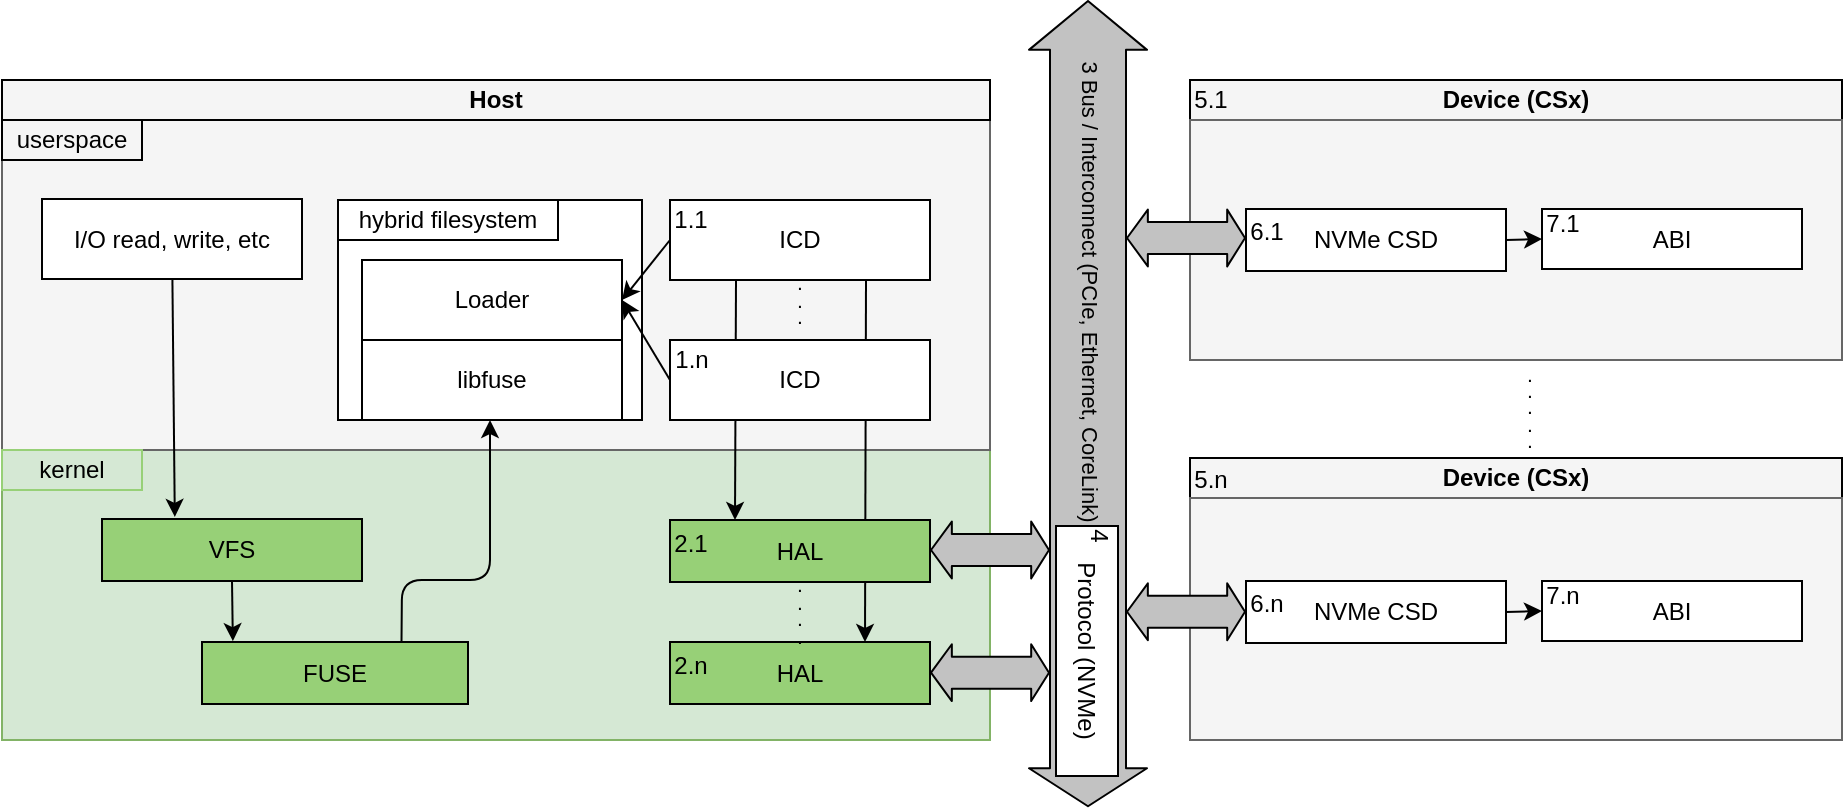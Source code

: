 <mxfile version="16.6.6" type="device"><diagram id="S2L_fBp9i6U7t1u01zK_" name="Page-1"><mxGraphModel dx="2032" dy="608" grid="1" gridSize="10" guides="1" tooltips="1" connect="1" arrows="1" fold="1" page="1" pageScale="1" pageWidth="850" pageHeight="1100" math="0" shadow="0"><root><mxCell id="0"/><mxCell id="1" parent="0"/><mxCell id="i_0_BjyM4eRB5BnsNZBt-20" value="" style="rounded=0;whiteSpace=wrap;html=1;fillColor=#d5e8d4;strokeColor=#82b366;" parent="1" vertex="1"><mxGeometry x="-120" y="265" width="494" height="145" as="geometry"/></mxCell><mxCell id="i_0_BjyM4eRB5BnsNZBt-16" value="" style="rounded=0;whiteSpace=wrap;html=1;strokeColor=#666666;fontColor=#333333;fillColor=#F5F5F5;" parent="1" vertex="1"><mxGeometry x="-120" y="100" width="494" height="165" as="geometry"/></mxCell><mxCell id="i_0_BjyM4eRB5BnsNZBt-10" value="" style="group" parent="1" vertex="1" connectable="0"><mxGeometry x="214" y="140" width="130" height="40" as="geometry"/></mxCell><mxCell id="i_0_BjyM4eRB5BnsNZBt-11" value="ICD" style="rounded=0;whiteSpace=wrap;html=1;" parent="i_0_BjyM4eRB5BnsNZBt-10" vertex="1"><mxGeometry width="130" height="40" as="geometry"/></mxCell><mxCell id="i_0_BjyM4eRB5BnsNZBt-12" value="&lt;div&gt;1.1&lt;/div&gt;" style="rounded=0;whiteSpace=wrap;html=1;labelBackgroundColor=none;strokeColor=none;fillColor=none;" parent="i_0_BjyM4eRB5BnsNZBt-10" vertex="1"><mxGeometry width="20.8" height="20" as="geometry"/></mxCell><mxCell id="i_0_BjyM4eRB5BnsNZBt-13" value="&lt;br&gt;&lt;div&gt;.&lt;/div&gt;&lt;div&gt;.&lt;/div&gt;&lt;div&gt;.&lt;/div&gt;&lt;div&gt;.&lt;br&gt;&lt;/div&gt;&lt;p&gt;&lt;/p&gt;" style="text;html=1;strokeColor=none;fillColor=none;align=center;verticalAlign=middle;whiteSpace=wrap;rounded=0;dashed=1;fontSize=7;spacing=0;fontStyle=1" parent="1" vertex="1"><mxGeometry x="214" y="180" width="130" height="30" as="geometry"/></mxCell><mxCell id="i_0_BjyM4eRB5BnsNZBt-27" value="" style="endArrow=classic;html=1;fillColor=#ffffff;fontSize=10;entryX=0.25;entryY=0;entryDx=0;entryDy=0;" parent="1" target="i_0_BjyM4eRB5BnsNZBt-22" edge="1"><mxGeometry width="50" height="50" relative="1" as="geometry"><mxPoint x="247" y="180" as="sourcePoint"/><mxPoint x="184" y="280" as="targetPoint"/><Array as="points"/></mxGeometry></mxCell><mxCell id="i_0_BjyM4eRB5BnsNZBt-24" value="" style="group" parent="1" vertex="1" connectable="0"><mxGeometry x="214" y="361" width="130" height="31" as="geometry"/></mxCell><mxCell id="i_0_BjyM4eRB5BnsNZBt-25" value="HAL" style="rounded=0;whiteSpace=wrap;html=1;fillColor=#97D077;" parent="i_0_BjyM4eRB5BnsNZBt-24" vertex="1"><mxGeometry width="130" height="31" as="geometry"/></mxCell><mxCell id="i_0_BjyM4eRB5BnsNZBt-26" value="&lt;div&gt;2.n&lt;/div&gt;" style="rounded=0;whiteSpace=wrap;html=1;labelBackgroundColor=none;strokeColor=none;fillColor=none;" parent="i_0_BjyM4eRB5BnsNZBt-24" vertex="1"><mxGeometry y="1.5" width="20.8" height="20" as="geometry"/></mxCell><mxCell id="i_0_BjyM4eRB5BnsNZBt-28" value="" style="endArrow=classic;html=1;fillColor=#ffffff;fontSize=10;entryX=0.75;entryY=0;entryDx=0;entryDy=0;" parent="1" target="i_0_BjyM4eRB5BnsNZBt-25" edge="1"><mxGeometry width="50" height="50" relative="1" as="geometry"><mxPoint x="312" y="180" as="sourcePoint"/><mxPoint x="256.5" y="290" as="targetPoint"/><Array as="points"/></mxGeometry></mxCell><mxCell id="i_0_BjyM4eRB5BnsNZBt-21" value="" style="group" parent="1" vertex="1" connectable="0"><mxGeometry x="214" y="300" width="130" height="31" as="geometry"/></mxCell><mxCell id="i_0_BjyM4eRB5BnsNZBt-22" value="HAL" style="rounded=0;whiteSpace=wrap;html=1;fillColor=#97D077;" parent="i_0_BjyM4eRB5BnsNZBt-21" vertex="1"><mxGeometry width="130" height="31" as="geometry"/></mxCell><mxCell id="i_0_BjyM4eRB5BnsNZBt-23" value="&lt;div&gt;2.1&lt;/div&gt;" style="rounded=0;whiteSpace=wrap;html=1;labelBackgroundColor=none;strokeColor=none;fillColor=none;" parent="i_0_BjyM4eRB5BnsNZBt-21" vertex="1"><mxGeometry y="1.5" width="20.8" height="20" as="geometry"/></mxCell><mxCell id="i_0_BjyM4eRB5BnsNZBt-7" value="" style="group" parent="1" vertex="1" connectable="0"><mxGeometry x="214" y="210" width="130" height="40" as="geometry"/></mxCell><mxCell id="i_0_BjyM4eRB5BnsNZBt-8" value="ICD" style="rounded=0;whiteSpace=wrap;html=1;" parent="i_0_BjyM4eRB5BnsNZBt-7" vertex="1"><mxGeometry width="130" height="40" as="geometry"/></mxCell><mxCell id="i_0_BjyM4eRB5BnsNZBt-9" value="1.n" style="rounded=0;whiteSpace=wrap;html=1;labelBackgroundColor=none;strokeColor=none;fillColor=none;" parent="i_0_BjyM4eRB5BnsNZBt-7" vertex="1"><mxGeometry width="21.667" height="20" as="geometry"/></mxCell><mxCell id="i_0_BjyM4eRB5BnsNZBt-29" value="&lt;br&gt;&lt;div&gt;.&lt;/div&gt;&lt;div&gt;.&lt;/div&gt;&lt;div&gt;.&lt;/div&gt;&lt;div&gt;.&lt;br&gt;&lt;/div&gt;&lt;p&gt;&lt;/p&gt;" style="text;html=1;strokeColor=none;fillColor=none;align=center;verticalAlign=middle;whiteSpace=wrap;rounded=0;dashed=1;fontSize=7;spacing=0;fontStyle=1" parent="1" vertex="1"><mxGeometry x="214" y="330" width="130" height="31" as="geometry"/></mxCell><mxCell id="i_0_BjyM4eRB5BnsNZBt-30" value="Host" style="text;html=1;align=center;verticalAlign=middle;whiteSpace=wrap;rounded=0;strokeColor=#000000;fillColor=#F5F5F5;fontStyle=1" parent="1" vertex="1"><mxGeometry x="-120" y="80" width="494" height="20" as="geometry"/></mxCell><mxCell id="i_0_BjyM4eRB5BnsNZBt-31" value="Device (CSx)" style="text;html=1;align=center;verticalAlign=middle;whiteSpace=wrap;rounded=0;strokeColor=#000000;fillColor=#F5F5F5;fontStyle=1" parent="1" vertex="1"><mxGeometry x="474" y="80" width="326" height="20" as="geometry"/></mxCell><mxCell id="i_0_BjyM4eRB5BnsNZBt-32" value="" style="shape=flexArrow;endArrow=classic;html=1;width=16;endSize=2.637;startArrow=block;fillColor=#C2C2C2;startSize=3.142;startWidth=11.402;endWidth=11.402;" parent="1" edge="1"><mxGeometry width="50" height="50" relative="1" as="geometry"><mxPoint x="344" y="315" as="sourcePoint"/><mxPoint x="404" y="315" as="targetPoint"/></mxGeometry></mxCell><mxCell id="i_0_BjyM4eRB5BnsNZBt-33" value="" style="shape=flexArrow;endArrow=classic;html=1;width=38;endSize=7.811;startArrow=block;fillColor=#C2C2C2;" parent="1" edge="1"><mxGeometry width="50" height="50" relative="1" as="geometry"><mxPoint x="423" y="443.63" as="sourcePoint"/><mxPoint x="423" y="40" as="targetPoint"/></mxGeometry></mxCell><mxCell id="i_0_BjyM4eRB5BnsNZBt-35" value="" style="shape=flexArrow;endArrow=classic;html=1;width=16;endSize=2.637;startArrow=block;fillColor=#C2C2C2;startSize=3.142;startWidth=11.402;endWidth=11.402;" parent="1" edge="1"><mxGeometry width="50" height="50" relative="1" as="geometry"><mxPoint x="344" y="376.33" as="sourcePoint"/><mxPoint x="404" y="376.33" as="targetPoint"/></mxGeometry></mxCell><mxCell id="i_0_BjyM4eRB5BnsNZBt-36" value="" style="rounded=0;whiteSpace=wrap;html=1;strokeColor=#666666;fontColor=#333333;fillColor=#F5F5F5;" parent="1" vertex="1"><mxGeometry x="474" y="100" width="326" height="120" as="geometry"/></mxCell><mxCell id="i_0_BjyM4eRB5BnsNZBt-37" value="&lt;div&gt;5.1&lt;/div&gt;" style="rounded=0;whiteSpace=wrap;html=1;labelBackgroundColor=none;strokeColor=none;fillColor=none;" parent="1" vertex="1"><mxGeometry x="474.0" y="80" width="20.8" height="20" as="geometry"/></mxCell><mxCell id="i_0_BjyM4eRB5BnsNZBt-38" value="&lt;p style=&quot;line-height: 50%&quot;&gt;&lt;/p&gt;&lt;div&gt;.&lt;/div&gt;&lt;div&gt;.&lt;/div&gt;&lt;div&gt;.&lt;/div&gt;&lt;div&gt;.&lt;/div&gt;&lt;div&gt;.&lt;br&gt;&lt;/div&gt;&lt;p&gt;&lt;/p&gt;" style="text;html=1;strokeColor=none;fillColor=none;align=center;verticalAlign=middle;whiteSpace=wrap;rounded=0;dashed=1;fontSize=7;spacing=0;fontStyle=1" parent="1" vertex="1"><mxGeometry x="579" y="220" width="130" height="50" as="geometry"/></mxCell><mxCell id="i_0_BjyM4eRB5BnsNZBt-39" value="Device (CSx)" style="text;html=1;align=center;verticalAlign=middle;whiteSpace=wrap;rounded=0;strokeColor=#000000;fillColor=#F5F5F5;fontStyle=1" parent="1" vertex="1"><mxGeometry x="474" y="269" width="326" height="20" as="geometry"/></mxCell><mxCell id="i_0_BjyM4eRB5BnsNZBt-40" value="" style="rounded=0;whiteSpace=wrap;html=1;strokeColor=#666666;fontColor=#333333;fillColor=#F5F5F5;" parent="1" vertex="1"><mxGeometry x="474" y="289" width="326" height="121" as="geometry"/></mxCell><mxCell id="i_0_BjyM4eRB5BnsNZBt-41" value="&lt;div&gt;5.n&lt;/div&gt;" style="rounded=0;whiteSpace=wrap;html=1;labelBackgroundColor=none;strokeColor=none;fillColor=none;" parent="1" vertex="1"><mxGeometry x="474.0" y="270" width="20.8" height="20" as="geometry"/></mxCell><mxCell id="i_0_BjyM4eRB5BnsNZBt-42" value="" style="group" parent="1" vertex="1" connectable="0"><mxGeometry x="650" y="330.5" width="130" height="30" as="geometry"/></mxCell><mxCell id="i_0_BjyM4eRB5BnsNZBt-43" value="&lt;div&gt;ABI&lt;/div&gt;" style="rounded=0;whiteSpace=wrap;html=1;" parent="i_0_BjyM4eRB5BnsNZBt-42" vertex="1"><mxGeometry width="130" height="30" as="geometry"/></mxCell><mxCell id="i_0_BjyM4eRB5BnsNZBt-44" value="&lt;div&gt;7.n&lt;/div&gt;" style="rounded=0;whiteSpace=wrap;html=1;labelBackgroundColor=none;strokeColor=none;fillColor=none;" parent="i_0_BjyM4eRB5BnsNZBt-42" vertex="1"><mxGeometry width="20.8" height="15" as="geometry"/></mxCell><mxCell id="i_0_BjyM4eRB5BnsNZBt-45" value="" style="group" parent="1" vertex="1" connectable="0"><mxGeometry x="502" y="330.5" width="130" height="31" as="geometry"/></mxCell><mxCell id="i_0_BjyM4eRB5BnsNZBt-46" value="NVMe CSD" style="rounded=0;whiteSpace=wrap;html=1;fillColor=#FFFFFF;" parent="i_0_BjyM4eRB5BnsNZBt-45" vertex="1"><mxGeometry width="130" height="31" as="geometry"/></mxCell><mxCell id="i_0_BjyM4eRB5BnsNZBt-47" value="&lt;div&gt;6.n&lt;/div&gt;" style="rounded=0;whiteSpace=wrap;html=1;labelBackgroundColor=none;strokeColor=none;fillColor=none;" parent="i_0_BjyM4eRB5BnsNZBt-45" vertex="1"><mxGeometry y="1.5" width="20.8" height="20" as="geometry"/></mxCell><mxCell id="i_0_BjyM4eRB5BnsNZBt-48" value="" style="group" parent="1" vertex="1" connectable="0"><mxGeometry x="650" y="144.5" width="130" height="30" as="geometry"/></mxCell><mxCell id="i_0_BjyM4eRB5BnsNZBt-49" value="&lt;div&gt;ABI&lt;/div&gt;" style="rounded=0;whiteSpace=wrap;html=1;" parent="i_0_BjyM4eRB5BnsNZBt-48" vertex="1"><mxGeometry width="130" height="30" as="geometry"/></mxCell><mxCell id="i_0_BjyM4eRB5BnsNZBt-50" value="&lt;div&gt;7.1&lt;/div&gt;" style="rounded=0;whiteSpace=wrap;html=1;labelBackgroundColor=none;strokeColor=none;fillColor=none;" parent="i_0_BjyM4eRB5BnsNZBt-48" vertex="1"><mxGeometry width="20.8" height="15" as="geometry"/></mxCell><mxCell id="i_0_BjyM4eRB5BnsNZBt-51" value="" style="group" parent="1" vertex="1" connectable="0"><mxGeometry x="502" y="144.5" width="130" height="31" as="geometry"/></mxCell><mxCell id="i_0_BjyM4eRB5BnsNZBt-52" value="NVMe CSD" style="rounded=0;whiteSpace=wrap;html=1;fillColor=#FFFFFF;" parent="i_0_BjyM4eRB5BnsNZBt-51" vertex="1"><mxGeometry width="130" height="31" as="geometry"/></mxCell><mxCell id="i_0_BjyM4eRB5BnsNZBt-53" value="&lt;div&gt;6.1&lt;/div&gt;" style="rounded=0;whiteSpace=wrap;html=1;labelBackgroundColor=none;strokeColor=none;fillColor=none;" parent="i_0_BjyM4eRB5BnsNZBt-51" vertex="1"><mxGeometry y="1.5" width="20.8" height="20" as="geometry"/></mxCell><mxCell id="i_0_BjyM4eRB5BnsNZBt-58" value="" style="shape=flexArrow;endArrow=classic;html=1;width=16;endSize=2.637;startArrow=block;fillColor=#C2C2C2;startSize=3.142;startWidth=11.402;endWidth=11.402;" parent="1" edge="1"><mxGeometry width="50" height="50" relative="1" as="geometry"><mxPoint x="442" y="345.88" as="sourcePoint"/><mxPoint x="502" y="345.88" as="targetPoint"/></mxGeometry></mxCell><mxCell id="i_0_BjyM4eRB5BnsNZBt-60" value="" style="shape=flexArrow;endArrow=classic;html=1;width=16;endSize=2.637;startArrow=block;fillColor=#C2C2C2;startSize=3.142;startWidth=11.402;endWidth=11.402;" parent="1" edge="1"><mxGeometry width="50" height="50" relative="1" as="geometry"><mxPoint x="442" y="159.0" as="sourcePoint"/><mxPoint x="502" y="159.0" as="targetPoint"/></mxGeometry></mxCell><mxCell id="i_0_BjyM4eRB5BnsNZBt-61" value="" style="endArrow=classic;html=1;fillColor=#ffffff;fontSize=10;exitX=1;exitY=0.5;exitDx=0;exitDy=0;entryX=0;entryY=1;entryDx=0;entryDy=0;" parent="1" source="i_0_BjyM4eRB5BnsNZBt-46" target="i_0_BjyM4eRB5BnsNZBt-44" edge="1"><mxGeometry width="50" height="50" relative="1" as="geometry"><mxPoint x="321.5" y="170" as="sourcePoint"/><mxPoint x="321.5" y="371" as="targetPoint"/><Array as="points"/></mxGeometry></mxCell><mxCell id="i_0_BjyM4eRB5BnsNZBt-62" value="" style="endArrow=classic;html=1;fillColor=#ffffff;fontSize=10;entryX=0;entryY=0.5;entryDx=0;entryDy=0;exitX=1;exitY=0.5;exitDx=0;exitDy=0;" parent="1" source="i_0_BjyM4eRB5BnsNZBt-52" target="i_0_BjyM4eRB5BnsNZBt-49" edge="1"><mxGeometry width="50" height="50" relative="1" as="geometry"><mxPoint x="659" y="183.17" as="sourcePoint"/><mxPoint x="713.07" y="205" as="targetPoint"/><Array as="points"/></mxGeometry></mxCell><mxCell id="i_0_BjyM4eRB5BnsNZBt-69" value="3 Bus / Interconnect (PCIe, Ethernet, CoreLink)" style="edgeLabel;html=1;align=center;verticalAlign=middle;resizable=0;points=[];labelBackgroundColor=none;rotation=90;" parent="1" vertex="1" connectable="0"><mxGeometry x="424.005" y="184.996" as="geometry"/></mxCell><mxCell id="i_0_BjyM4eRB5BnsNZBt-70" value="Protocol (NVMe)" style="rounded=0;whiteSpace=wrap;html=1;rotation=90;" parent="1" vertex="1"><mxGeometry x="360" y="350" width="125" height="31" as="geometry"/></mxCell><mxCell id="i_0_BjyM4eRB5BnsNZBt-75" value="4" style="rounded=0;whiteSpace=wrap;html=1;labelBackgroundColor=none;strokeColor=none;fillColor=none;rotation=90;" parent="1" vertex="1"><mxGeometry x="424.54" y="300" width="8.929" height="15" as="geometry"/></mxCell><mxCell id="i_0_BjyM4eRB5BnsNZBt-76" value="userspace" style="text;html=1;fillColor=none;align=center;verticalAlign=middle;whiteSpace=wrap;rounded=0;strokeColor=#000000;" parent="1" vertex="1"><mxGeometry x="-120" y="100" width="70" height="20" as="geometry"/></mxCell><mxCell id="i_0_BjyM4eRB5BnsNZBt-77" value="kernel" style="text;html=1;fillColor=none;align=center;verticalAlign=middle;whiteSpace=wrap;rounded=0;strokeColor=#97D077;" parent="1" vertex="1"><mxGeometry x="-120" y="265" width="70" height="20" as="geometry"/></mxCell><mxCell id="nUIsV-gCeC4iNbI2lIwb-3" value="" style="group" parent="1" vertex="1" connectable="0"><mxGeometry x="-70" y="299.5" width="130" height="31" as="geometry"/></mxCell><mxCell id="nUIsV-gCeC4iNbI2lIwb-4" value="VFS" style="rounded=0;whiteSpace=wrap;html=1;fillColor=#97D077;" parent="nUIsV-gCeC4iNbI2lIwb-3" vertex="1"><mxGeometry width="130" height="31" as="geometry"/></mxCell><mxCell id="nUIsV-gCeC4iNbI2lIwb-5" value="" style="group" parent="1" vertex="1" connectable="0"><mxGeometry x="-20" y="361" width="133" height="31" as="geometry"/></mxCell><mxCell id="nUIsV-gCeC4iNbI2lIwb-6" value="FUSE" style="rounded=0;whiteSpace=wrap;html=1;fillColor=#97D077;" parent="nUIsV-gCeC4iNbI2lIwb-5" vertex="1"><mxGeometry width="133" height="31" as="geometry"/></mxCell><mxCell id="nUIsV-gCeC4iNbI2lIwb-9" value="" style="endArrow=classic;html=1;fillColor=#ffffff;fontSize=10;entryX=0.28;entryY=-0.034;entryDx=0;entryDy=0;entryPerimeter=0;" parent="1" source="nUIsV-gCeC4iNbI2lIwb-8" target="nUIsV-gCeC4iNbI2lIwb-4" edge="1"><mxGeometry width="50" height="50" relative="1" as="geometry"><mxPoint x="-44.5" y="306" as="sourcePoint"/><mxPoint x="-44.344" y="384.791" as="targetPoint"/><Array as="points"/></mxGeometry></mxCell><mxCell id="nUIsV-gCeC4iNbI2lIwb-10" value="" style="endArrow=classic;html=1;fillColor=#ffffff;fontSize=10;exitX=0.5;exitY=1;exitDx=0;exitDy=0;entryX=0.116;entryY=-0.014;entryDx=0;entryDy=0;entryPerimeter=0;" parent="1" source="nUIsV-gCeC4iNbI2lIwb-4" target="nUIsV-gCeC4iNbI2lIwb-6" edge="1"><mxGeometry width="50" height="50" relative="1" as="geometry"><mxPoint x="-184.5" y="261" as="sourcePoint"/><mxPoint x="-57" y="362" as="targetPoint"/><Array as="points"/></mxGeometry></mxCell><mxCell id="nUIsV-gCeC4iNbI2lIwb-11" value="" style="endArrow=classic;html=1;fillColor=#ffffff;fontSize=10;exitX=0.75;exitY=0;exitDx=0;exitDy=0;entryX=0.5;entryY=1;entryDx=0;entryDy=0;" parent="1" source="nUIsV-gCeC4iNbI2lIwb-6" target="2FKXtWeZJ99oMbGete19-2" edge="1"><mxGeometry width="50" height="50" relative="1" as="geometry"><mxPoint x="-160" y="351" as="sourcePoint"/><mxPoint x="85" y="245" as="targetPoint"/><Array as="points"><mxPoint x="80" y="330"/><mxPoint x="124" y="330"/></Array></mxGeometry></mxCell><mxCell id="nUIsV-gCeC4iNbI2lIwb-8" value="I/O read, write, etc" style="rounded=0;whiteSpace=wrap;html=1;" parent="1" vertex="1"><mxGeometry x="-100" y="139.5" width="130" height="40" as="geometry"/></mxCell><mxCell id="2FKXtWeZJ99oMbGete19-2" value="nvme_zns" style="rounded=0;whiteSpace=wrap;html=1;" parent="1" vertex="1"><mxGeometry x="48" y="140" width="152" height="110" as="geometry"/></mxCell><mxCell id="nUIsV-gCeC4iNbI2lIwb-1" value="" style="group" parent="1" vertex="1" connectable="0"><mxGeometry x="60" y="210" width="130" height="40" as="geometry"/></mxCell><mxCell id="nUIsV-gCeC4iNbI2lIwb-2" value="libfuse" style="rounded=0;whiteSpace=wrap;html=1;" parent="nUIsV-gCeC4iNbI2lIwb-1" vertex="1"><mxGeometry width="130" height="40" as="geometry"/></mxCell><mxCell id="i_0_BjyM4eRB5BnsNZBt-5" value="Loader" style="rounded=0;whiteSpace=wrap;html=1;" parent="1" vertex="1"><mxGeometry x="60" y="170" width="130" height="40" as="geometry"/></mxCell><mxCell id="2FKXtWeZJ99oMbGete19-3" value="hybrid filesystem" style="text;html=1;fillColor=none;align=center;verticalAlign=middle;whiteSpace=wrap;rounded=0;strokeColor=#000000;" parent="1" vertex="1"><mxGeometry x="48" y="140" width="110" height="20" as="geometry"/></mxCell><mxCell id="i_0_BjyM4eRB5BnsNZBt-15" value="" style="endArrow=classic;html=1;fillColor=#ffffff;fontSize=10;exitX=0;exitY=0.5;exitDx=0;exitDy=0;entryX=1;entryY=0.5;entryDx=0;entryDy=0;" parent="1" source="i_0_BjyM4eRB5BnsNZBt-11" target="i_0_BjyM4eRB5BnsNZBt-5" edge="1"><mxGeometry width="50" height="50" relative="1" as="geometry"><mxPoint x="224" y="210" as="sourcePoint"/><mxPoint x="144" y="160" as="targetPoint"/><Array as="points"/></mxGeometry></mxCell><mxCell id="i_0_BjyM4eRB5BnsNZBt-14" value="" style="endArrow=classic;html=1;fillColor=#ffffff;fontSize=10;exitX=0;exitY=0.5;exitDx=0;exitDy=0;entryX=1;entryY=0.5;entryDx=0;entryDy=0;" parent="1" source="i_0_BjyM4eRB5BnsNZBt-8" target="i_0_BjyM4eRB5BnsNZBt-5" edge="1"><mxGeometry width="50" height="50" relative="1" as="geometry"><mxPoint x="233" y="210" as="sourcePoint"/><mxPoint x="233" y="280" as="targetPoint"/><Array as="points"/></mxGeometry></mxCell></root></mxGraphModel></diagram></mxfile>